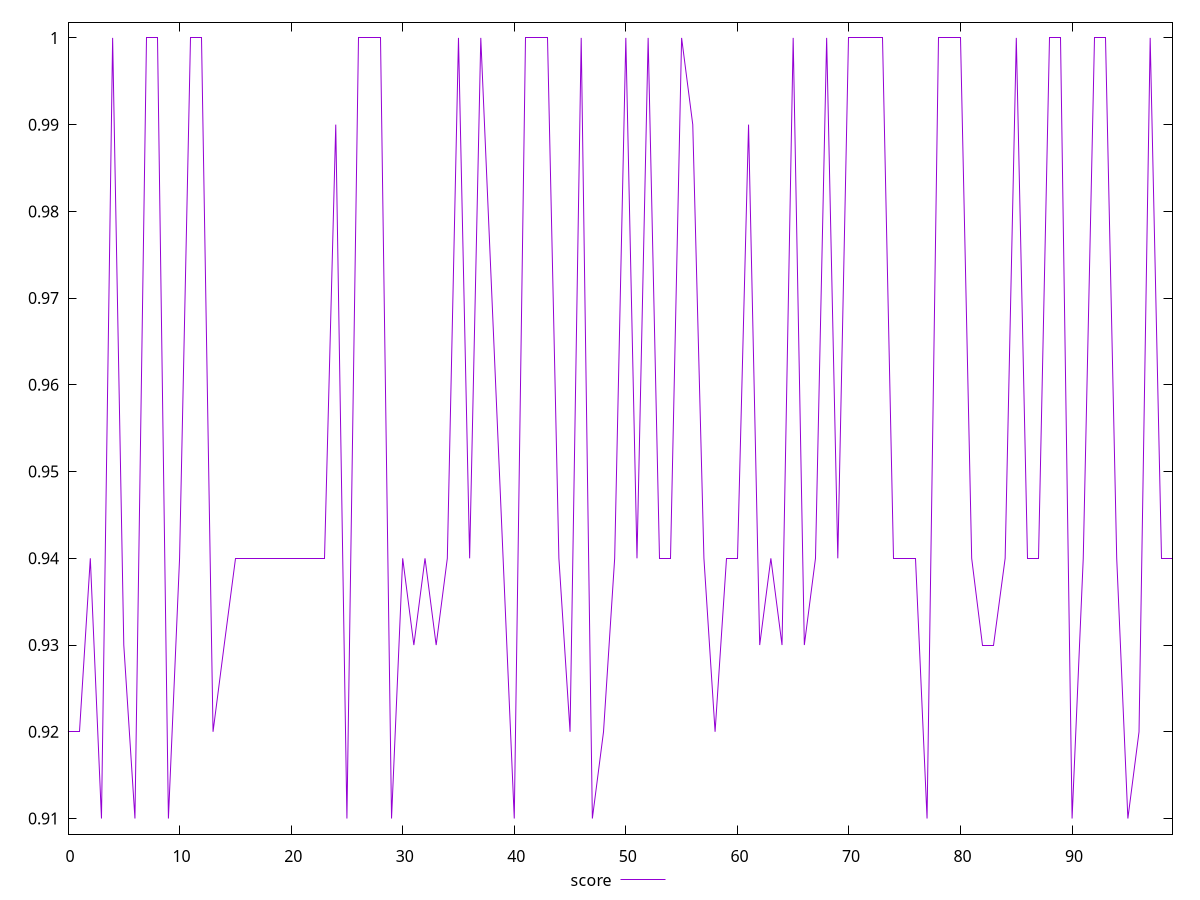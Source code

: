 reset

$score <<EOF
0 0.92
1 0.92
2 0.94
3 0.91
4 1
5 0.93
6 0.91
7 1
8 1
9 0.91
10 0.94
11 1
12 1
13 0.92
14 0.93
15 0.94
16 0.94
17 0.94
18 0.94
19 0.94
20 0.94
21 0.94
22 0.94
23 0.94
24 0.99
25 0.91
26 1
27 1
28 1
29 0.91
30 0.94
31 0.93
32 0.94
33 0.93
34 0.94
35 1
36 0.94
37 1
38 0.97
39 0.94
40 0.91
41 1
42 1
43 1
44 0.94
45 0.92
46 1
47 0.91
48 0.92
49 0.94
50 1
51 0.94
52 1
53 0.94
54 0.94
55 1
56 0.99
57 0.94
58 0.92
59 0.94
60 0.94
61 0.99
62 0.93
63 0.94
64 0.93
65 1
66 0.93
67 0.94
68 1
69 0.94
70 1
71 1
72 1
73 1
74 0.94
75 0.94
76 0.94
77 0.91
78 1
79 1
80 1
81 0.94
82 0.93
83 0.93
84 0.94
85 1
86 0.94
87 0.94
88 1
89 1
90 0.91
91 0.94
92 1
93 1
94 0.94
95 0.91
96 0.92
97 1
98 0.94
99 0.94
EOF

set key outside below
set xrange [0:99]
set yrange [0.9082:1.0018]
set trange [0.9082:1.0018]
set terminal svg size 640, 500 enhanced background rgb 'white'
set output "report/report_00029_2021-02-24T13-36-40.390Z/cumulative-layout-shift/samples/music/score/values.svg"

plot $score title "score" with line

reset
